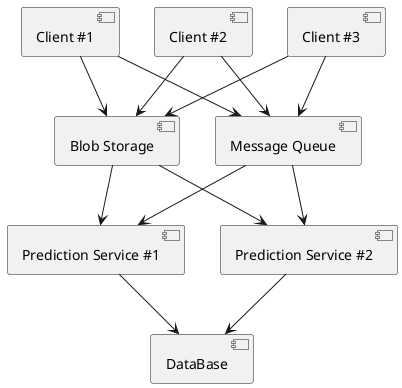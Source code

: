 @startuml

[DataBase] as DB
[Blob Storage] as BS

[Message Queue] as MQ

[Client #1] as C1
[Client #2] as C2
[Client #3] as C3

[Prediction Service #1] as PS1
[Prediction Service #2] as PS2

C1 --> MQ
C2 --> MQ
C3 --> MQ

C1 --> BS
C2 --> BS
C3 --> BS

MQ --> PS1
MQ --> PS2

BS --> PS1
BS --> PS2

PS1 --> DB
PS2 --> DB

@enduml